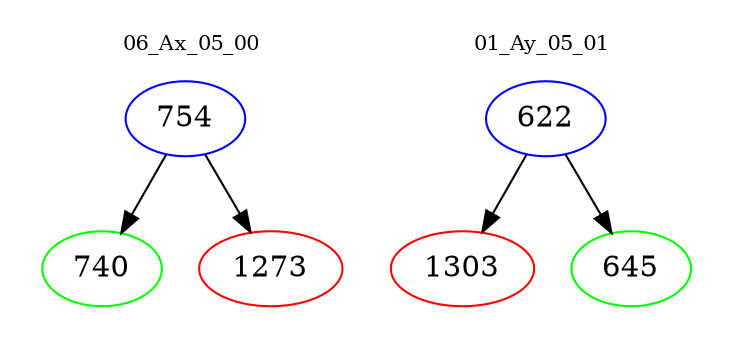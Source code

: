 digraph{
subgraph cluster_0 {
color = white
label = "06_Ax_05_00";
fontsize=10;
T0_754 [label="754", color="blue"]
T0_754 -> T0_740 [color="black"]
T0_740 [label="740", color="green"]
T0_754 -> T0_1273 [color="black"]
T0_1273 [label="1273", color="red"]
}
subgraph cluster_1 {
color = white
label = "01_Ay_05_01";
fontsize=10;
T1_622 [label="622", color="blue"]
T1_622 -> T1_1303 [color="black"]
T1_1303 [label="1303", color="red"]
T1_622 -> T1_645 [color="black"]
T1_645 [label="645", color="green"]
}
}
